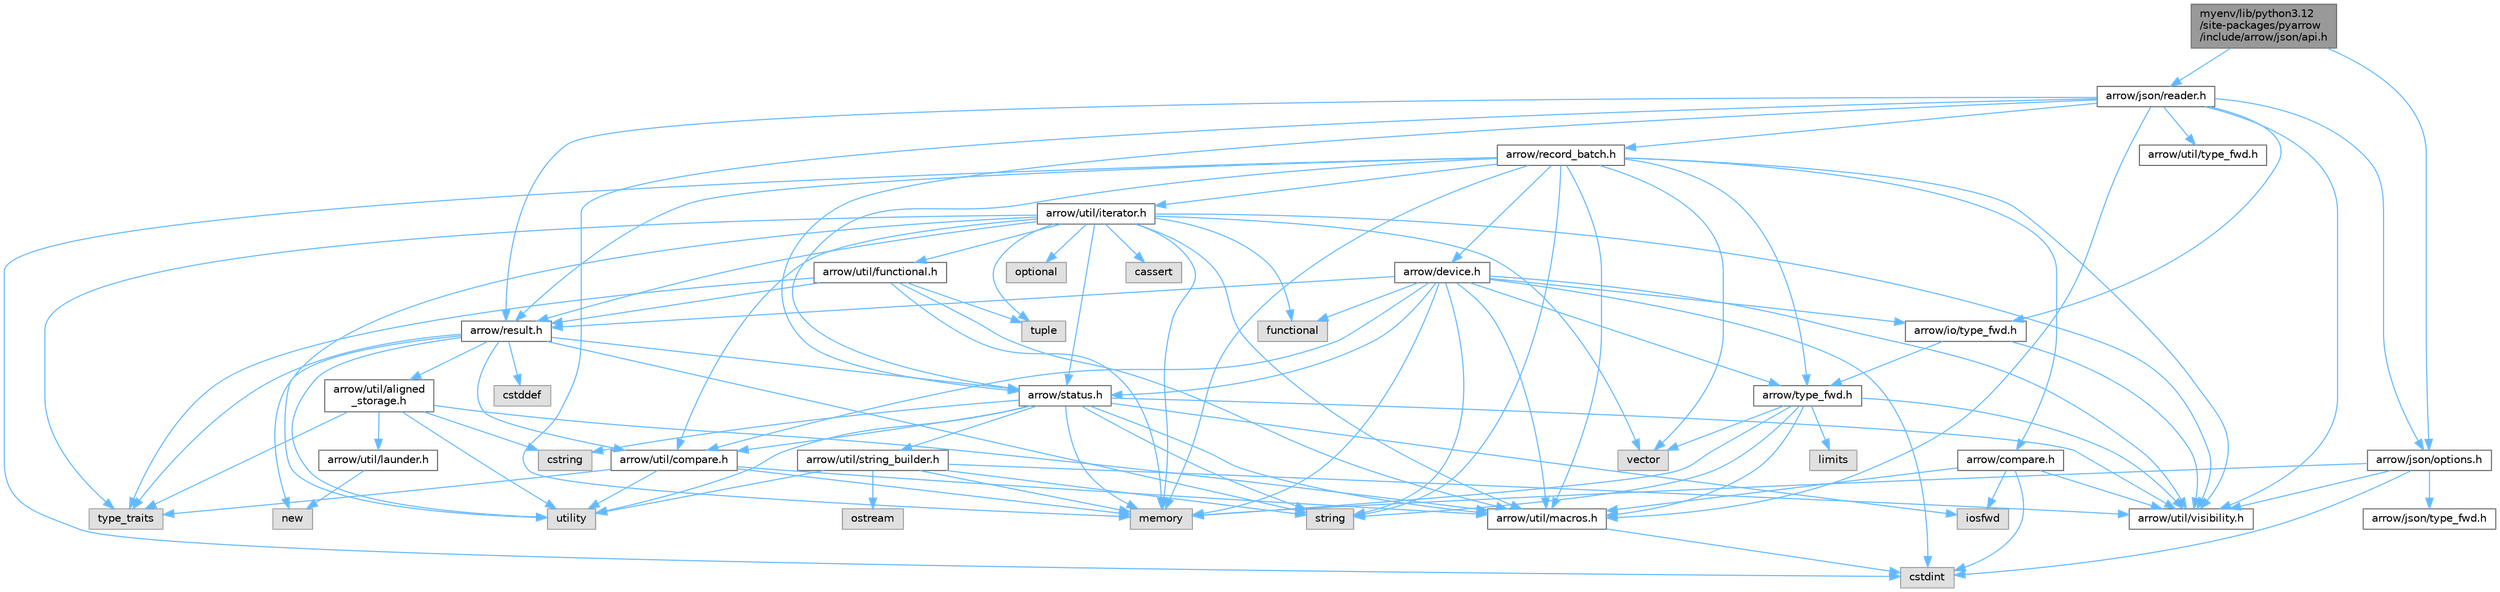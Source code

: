 digraph "myenv/lib/python3.12/site-packages/pyarrow/include/arrow/json/api.h"
{
 // LATEX_PDF_SIZE
  bgcolor="transparent";
  edge [fontname=Helvetica,fontsize=10,labelfontname=Helvetica,labelfontsize=10];
  node [fontname=Helvetica,fontsize=10,shape=box,height=0.2,width=0.4];
  Node1 [id="Node000001",label="myenv/lib/python3.12\l/site-packages/pyarrow\l/include/arrow/json/api.h",height=0.2,width=0.4,color="gray40", fillcolor="grey60", style="filled", fontcolor="black",tooltip=" "];
  Node1 -> Node2 [id="edge1_Node000001_Node000002",color="steelblue1",style="solid",tooltip=" "];
  Node2 [id="Node000002",label="arrow/json/options.h",height=0.2,width=0.4,color="grey40", fillcolor="white", style="filled",URL="$json_2options_8h.html",tooltip=" "];
  Node2 -> Node3 [id="edge2_Node000002_Node000003",color="steelblue1",style="solid",tooltip=" "];
  Node3 [id="Node000003",label="cstdint",height=0.2,width=0.4,color="grey60", fillcolor="#E0E0E0", style="filled",tooltip=" "];
  Node2 -> Node4 [id="edge3_Node000002_Node000004",color="steelblue1",style="solid",tooltip=" "];
  Node4 [id="Node000004",label="memory",height=0.2,width=0.4,color="grey60", fillcolor="#E0E0E0", style="filled",tooltip=" "];
  Node2 -> Node5 [id="edge4_Node000002_Node000005",color="steelblue1",style="solid",tooltip=" "];
  Node5 [id="Node000005",label="arrow/json/type_fwd.h",height=0.2,width=0.4,color="grey40", fillcolor="white", style="filled",URL="$arrow_2json_2type__fwd_8h.html",tooltip=" "];
  Node2 -> Node6 [id="edge5_Node000002_Node000006",color="steelblue1",style="solid",tooltip=" "];
  Node6 [id="Node000006",label="arrow/util/visibility.h",height=0.2,width=0.4,color="grey40", fillcolor="white", style="filled",URL="$include_2arrow_2util_2visibility_8h.html",tooltip=" "];
  Node1 -> Node7 [id="edge6_Node000001_Node000007",color="steelblue1",style="solid",tooltip=" "];
  Node7 [id="Node000007",label="arrow/json/reader.h",height=0.2,width=0.4,color="grey40", fillcolor="white", style="filled",URL="$arrow_2json_2reader_8h.html",tooltip=" "];
  Node7 -> Node4 [id="edge7_Node000007_Node000004",color="steelblue1",style="solid",tooltip=" "];
  Node7 -> Node8 [id="edge8_Node000007_Node000008",color="steelblue1",style="solid",tooltip=" "];
  Node8 [id="Node000008",label="arrow/io/type_fwd.h",height=0.2,width=0.4,color="grey40", fillcolor="white", style="filled",URL="$arrow_2io_2type__fwd_8h.html",tooltip=" "];
  Node8 -> Node9 [id="edge9_Node000008_Node000009",color="steelblue1",style="solid",tooltip=" "];
  Node9 [id="Node000009",label="arrow/type_fwd.h",height=0.2,width=0.4,color="grey40", fillcolor="white", style="filled",URL="$arrow_2type__fwd_8h.html",tooltip=" "];
  Node9 -> Node10 [id="edge10_Node000009_Node000010",color="steelblue1",style="solid",tooltip=" "];
  Node10 [id="Node000010",label="limits",height=0.2,width=0.4,color="grey60", fillcolor="#E0E0E0", style="filled",tooltip=" "];
  Node9 -> Node4 [id="edge11_Node000009_Node000004",color="steelblue1",style="solid",tooltip=" "];
  Node9 -> Node11 [id="edge12_Node000009_Node000011",color="steelblue1",style="solid",tooltip=" "];
  Node11 [id="Node000011",label="string",height=0.2,width=0.4,color="grey60", fillcolor="#E0E0E0", style="filled",tooltip=" "];
  Node9 -> Node12 [id="edge13_Node000009_Node000012",color="steelblue1",style="solid",tooltip=" "];
  Node12 [id="Node000012",label="vector",height=0.2,width=0.4,color="grey60", fillcolor="#E0E0E0", style="filled",tooltip=" "];
  Node9 -> Node13 [id="edge14_Node000009_Node000013",color="steelblue1",style="solid",tooltip=" "];
  Node13 [id="Node000013",label="arrow/util/macros.h",height=0.2,width=0.4,color="grey40", fillcolor="white", style="filled",URL="$macros_8h.html",tooltip=" "];
  Node13 -> Node3 [id="edge15_Node000013_Node000003",color="steelblue1",style="solid",tooltip=" "];
  Node9 -> Node6 [id="edge16_Node000009_Node000006",color="steelblue1",style="solid",tooltip=" "];
  Node8 -> Node6 [id="edge17_Node000008_Node000006",color="steelblue1",style="solid",tooltip=" "];
  Node7 -> Node2 [id="edge18_Node000007_Node000002",color="steelblue1",style="solid",tooltip=" "];
  Node7 -> Node14 [id="edge19_Node000007_Node000014",color="steelblue1",style="solid",tooltip=" "];
  Node14 [id="Node000014",label="arrow/record_batch.h",height=0.2,width=0.4,color="grey40", fillcolor="white", style="filled",URL="$record__batch_8h.html",tooltip=" "];
  Node14 -> Node3 [id="edge20_Node000014_Node000003",color="steelblue1",style="solid",tooltip=" "];
  Node14 -> Node4 [id="edge21_Node000014_Node000004",color="steelblue1",style="solid",tooltip=" "];
  Node14 -> Node11 [id="edge22_Node000014_Node000011",color="steelblue1",style="solid",tooltip=" "];
  Node14 -> Node12 [id="edge23_Node000014_Node000012",color="steelblue1",style="solid",tooltip=" "];
  Node14 -> Node15 [id="edge24_Node000014_Node000015",color="steelblue1",style="solid",tooltip=" "];
  Node15 [id="Node000015",label="arrow/compare.h",height=0.2,width=0.4,color="grey40", fillcolor="white", style="filled",URL="$compare_8h.html",tooltip=" "];
  Node15 -> Node3 [id="edge25_Node000015_Node000003",color="steelblue1",style="solid",tooltip=" "];
  Node15 -> Node16 [id="edge26_Node000015_Node000016",color="steelblue1",style="solid",tooltip=" "];
  Node16 [id="Node000016",label="iosfwd",height=0.2,width=0.4,color="grey60", fillcolor="#E0E0E0", style="filled",tooltip=" "];
  Node15 -> Node13 [id="edge27_Node000015_Node000013",color="steelblue1",style="solid",tooltip=" "];
  Node15 -> Node6 [id="edge28_Node000015_Node000006",color="steelblue1",style="solid",tooltip=" "];
  Node14 -> Node17 [id="edge29_Node000014_Node000017",color="steelblue1",style="solid",tooltip=" "];
  Node17 [id="Node000017",label="arrow/device.h",height=0.2,width=0.4,color="grey40", fillcolor="white", style="filled",URL="$device_8h.html",tooltip=" "];
  Node17 -> Node3 [id="edge30_Node000017_Node000003",color="steelblue1",style="solid",tooltip=" "];
  Node17 -> Node18 [id="edge31_Node000017_Node000018",color="steelblue1",style="solid",tooltip=" "];
  Node18 [id="Node000018",label="functional",height=0.2,width=0.4,color="grey60", fillcolor="#E0E0E0", style="filled",tooltip=" "];
  Node17 -> Node4 [id="edge32_Node000017_Node000004",color="steelblue1",style="solid",tooltip=" "];
  Node17 -> Node11 [id="edge33_Node000017_Node000011",color="steelblue1",style="solid",tooltip=" "];
  Node17 -> Node8 [id="edge34_Node000017_Node000008",color="steelblue1",style="solid",tooltip=" "];
  Node17 -> Node19 [id="edge35_Node000017_Node000019",color="steelblue1",style="solid",tooltip=" "];
  Node19 [id="Node000019",label="arrow/result.h",height=0.2,width=0.4,color="grey40", fillcolor="white", style="filled",URL="$result_8h.html",tooltip=" "];
  Node19 -> Node20 [id="edge36_Node000019_Node000020",color="steelblue1",style="solid",tooltip=" "];
  Node20 [id="Node000020",label="cstddef",height=0.2,width=0.4,color="grey60", fillcolor="#E0E0E0", style="filled",tooltip=" "];
  Node19 -> Node21 [id="edge37_Node000019_Node000021",color="steelblue1",style="solid",tooltip=" "];
  Node21 [id="Node000021",label="new",height=0.2,width=0.4,color="grey60", fillcolor="#E0E0E0", style="filled",tooltip=" "];
  Node19 -> Node11 [id="edge38_Node000019_Node000011",color="steelblue1",style="solid",tooltip=" "];
  Node19 -> Node22 [id="edge39_Node000019_Node000022",color="steelblue1",style="solid",tooltip=" "];
  Node22 [id="Node000022",label="type_traits",height=0.2,width=0.4,color="grey60", fillcolor="#E0E0E0", style="filled",tooltip=" "];
  Node19 -> Node23 [id="edge40_Node000019_Node000023",color="steelblue1",style="solid",tooltip=" "];
  Node23 [id="Node000023",label="utility",height=0.2,width=0.4,color="grey60", fillcolor="#E0E0E0", style="filled",tooltip=" "];
  Node19 -> Node24 [id="edge41_Node000019_Node000024",color="steelblue1",style="solid",tooltip=" "];
  Node24 [id="Node000024",label="arrow/status.h",height=0.2,width=0.4,color="grey40", fillcolor="white", style="filled",URL="$status_8h.html",tooltip=" "];
  Node24 -> Node25 [id="edge42_Node000024_Node000025",color="steelblue1",style="solid",tooltip=" "];
  Node25 [id="Node000025",label="cstring",height=0.2,width=0.4,color="grey60", fillcolor="#E0E0E0", style="filled",tooltip=" "];
  Node24 -> Node16 [id="edge43_Node000024_Node000016",color="steelblue1",style="solid",tooltip=" "];
  Node24 -> Node4 [id="edge44_Node000024_Node000004",color="steelblue1",style="solid",tooltip=" "];
  Node24 -> Node11 [id="edge45_Node000024_Node000011",color="steelblue1",style="solid",tooltip=" "];
  Node24 -> Node23 [id="edge46_Node000024_Node000023",color="steelblue1",style="solid",tooltip=" "];
  Node24 -> Node26 [id="edge47_Node000024_Node000026",color="steelblue1",style="solid",tooltip=" "];
  Node26 [id="Node000026",label="arrow/util/compare.h",height=0.2,width=0.4,color="grey40", fillcolor="white", style="filled",URL="$util_2compare_8h.html",tooltip=" "];
  Node26 -> Node4 [id="edge48_Node000026_Node000004",color="steelblue1",style="solid",tooltip=" "];
  Node26 -> Node22 [id="edge49_Node000026_Node000022",color="steelblue1",style="solid",tooltip=" "];
  Node26 -> Node23 [id="edge50_Node000026_Node000023",color="steelblue1",style="solid",tooltip=" "];
  Node26 -> Node13 [id="edge51_Node000026_Node000013",color="steelblue1",style="solid",tooltip=" "];
  Node24 -> Node13 [id="edge52_Node000024_Node000013",color="steelblue1",style="solid",tooltip=" "];
  Node24 -> Node27 [id="edge53_Node000024_Node000027",color="steelblue1",style="solid",tooltip=" "];
  Node27 [id="Node000027",label="arrow/util/string_builder.h",height=0.2,width=0.4,color="grey40", fillcolor="white", style="filled",URL="$string__builder_8h.html",tooltip=" "];
  Node27 -> Node4 [id="edge54_Node000027_Node000004",color="steelblue1",style="solid",tooltip=" "];
  Node27 -> Node28 [id="edge55_Node000027_Node000028",color="steelblue1",style="solid",tooltip=" "];
  Node28 [id="Node000028",label="ostream",height=0.2,width=0.4,color="grey60", fillcolor="#E0E0E0", style="filled",tooltip=" "];
  Node27 -> Node11 [id="edge56_Node000027_Node000011",color="steelblue1",style="solid",tooltip=" "];
  Node27 -> Node23 [id="edge57_Node000027_Node000023",color="steelblue1",style="solid",tooltip=" "];
  Node27 -> Node6 [id="edge58_Node000027_Node000006",color="steelblue1",style="solid",tooltip=" "];
  Node24 -> Node6 [id="edge59_Node000024_Node000006",color="steelblue1",style="solid",tooltip=" "];
  Node19 -> Node29 [id="edge60_Node000019_Node000029",color="steelblue1",style="solid",tooltip=" "];
  Node29 [id="Node000029",label="arrow/util/aligned\l_storage.h",height=0.2,width=0.4,color="grey40", fillcolor="white", style="filled",URL="$aligned__storage_8h.html",tooltip=" "];
  Node29 -> Node25 [id="edge61_Node000029_Node000025",color="steelblue1",style="solid",tooltip=" "];
  Node29 -> Node22 [id="edge62_Node000029_Node000022",color="steelblue1",style="solid",tooltip=" "];
  Node29 -> Node23 [id="edge63_Node000029_Node000023",color="steelblue1",style="solid",tooltip=" "];
  Node29 -> Node30 [id="edge64_Node000029_Node000030",color="steelblue1",style="solid",tooltip=" "];
  Node30 [id="Node000030",label="arrow/util/launder.h",height=0.2,width=0.4,color="grey40", fillcolor="white", style="filled",URL="$launder_8h.html",tooltip=" "];
  Node30 -> Node21 [id="edge65_Node000030_Node000021",color="steelblue1",style="solid",tooltip=" "];
  Node29 -> Node13 [id="edge66_Node000029_Node000013",color="steelblue1",style="solid",tooltip=" "];
  Node19 -> Node26 [id="edge67_Node000019_Node000026",color="steelblue1",style="solid",tooltip=" "];
  Node17 -> Node24 [id="edge68_Node000017_Node000024",color="steelblue1",style="solid",tooltip=" "];
  Node17 -> Node9 [id="edge69_Node000017_Node000009",color="steelblue1",style="solid",tooltip=" "];
  Node17 -> Node26 [id="edge70_Node000017_Node000026",color="steelblue1",style="solid",tooltip=" "];
  Node17 -> Node13 [id="edge71_Node000017_Node000013",color="steelblue1",style="solid",tooltip=" "];
  Node17 -> Node6 [id="edge72_Node000017_Node000006",color="steelblue1",style="solid",tooltip=" "];
  Node14 -> Node19 [id="edge73_Node000014_Node000019",color="steelblue1",style="solid",tooltip=" "];
  Node14 -> Node24 [id="edge74_Node000014_Node000024",color="steelblue1",style="solid",tooltip=" "];
  Node14 -> Node9 [id="edge75_Node000014_Node000009",color="steelblue1",style="solid",tooltip=" "];
  Node14 -> Node31 [id="edge76_Node000014_Node000031",color="steelblue1",style="solid",tooltip=" "];
  Node31 [id="Node000031",label="arrow/util/iterator.h",height=0.2,width=0.4,color="grey40", fillcolor="white", style="filled",URL="$iterator_8h.html",tooltip=" "];
  Node31 -> Node32 [id="edge77_Node000031_Node000032",color="steelblue1",style="solid",tooltip=" "];
  Node32 [id="Node000032",label="cassert",height=0.2,width=0.4,color="grey60", fillcolor="#E0E0E0", style="filled",tooltip=" "];
  Node31 -> Node18 [id="edge78_Node000031_Node000018",color="steelblue1",style="solid",tooltip=" "];
  Node31 -> Node4 [id="edge79_Node000031_Node000004",color="steelblue1",style="solid",tooltip=" "];
  Node31 -> Node33 [id="edge80_Node000031_Node000033",color="steelblue1",style="solid",tooltip=" "];
  Node33 [id="Node000033",label="optional",height=0.2,width=0.4,color="grey60", fillcolor="#E0E0E0", style="filled",tooltip=" "];
  Node31 -> Node34 [id="edge81_Node000031_Node000034",color="steelblue1",style="solid",tooltip=" "];
  Node34 [id="Node000034",label="tuple",height=0.2,width=0.4,color="grey60", fillcolor="#E0E0E0", style="filled",tooltip=" "];
  Node31 -> Node22 [id="edge82_Node000031_Node000022",color="steelblue1",style="solid",tooltip=" "];
  Node31 -> Node23 [id="edge83_Node000031_Node000023",color="steelblue1",style="solid",tooltip=" "];
  Node31 -> Node12 [id="edge84_Node000031_Node000012",color="steelblue1",style="solid",tooltip=" "];
  Node31 -> Node19 [id="edge85_Node000031_Node000019",color="steelblue1",style="solid",tooltip=" "];
  Node31 -> Node24 [id="edge86_Node000031_Node000024",color="steelblue1",style="solid",tooltip=" "];
  Node31 -> Node26 [id="edge87_Node000031_Node000026",color="steelblue1",style="solid",tooltip=" "];
  Node31 -> Node35 [id="edge88_Node000031_Node000035",color="steelblue1",style="solid",tooltip=" "];
  Node35 [id="Node000035",label="arrow/util/functional.h",height=0.2,width=0.4,color="grey40", fillcolor="white", style="filled",URL="$functional_8h.html",tooltip=" "];
  Node35 -> Node4 [id="edge89_Node000035_Node000004",color="steelblue1",style="solid",tooltip=" "];
  Node35 -> Node34 [id="edge90_Node000035_Node000034",color="steelblue1",style="solid",tooltip=" "];
  Node35 -> Node22 [id="edge91_Node000035_Node000022",color="steelblue1",style="solid",tooltip=" "];
  Node35 -> Node19 [id="edge92_Node000035_Node000019",color="steelblue1",style="solid",tooltip=" "];
  Node35 -> Node13 [id="edge93_Node000035_Node000013",color="steelblue1",style="solid",tooltip=" "];
  Node31 -> Node13 [id="edge94_Node000031_Node000013",color="steelblue1",style="solid",tooltip=" "];
  Node31 -> Node6 [id="edge95_Node000031_Node000006",color="steelblue1",style="solid",tooltip=" "];
  Node14 -> Node13 [id="edge96_Node000014_Node000013",color="steelblue1",style="solid",tooltip=" "];
  Node14 -> Node6 [id="edge97_Node000014_Node000006",color="steelblue1",style="solid",tooltip=" "];
  Node7 -> Node19 [id="edge98_Node000007_Node000019",color="steelblue1",style="solid",tooltip=" "];
  Node7 -> Node24 [id="edge99_Node000007_Node000024",color="steelblue1",style="solid",tooltip=" "];
  Node7 -> Node13 [id="edge100_Node000007_Node000013",color="steelblue1",style="solid",tooltip=" "];
  Node7 -> Node36 [id="edge101_Node000007_Node000036",color="steelblue1",style="solid",tooltip=" "];
  Node36 [id="Node000036",label="arrow/util/type_fwd.h",height=0.2,width=0.4,color="grey40", fillcolor="white", style="filled",URL="$arrow_2util_2type__fwd_8h.html",tooltip=" "];
  Node7 -> Node6 [id="edge102_Node000007_Node000006",color="steelblue1",style="solid",tooltip=" "];
}
